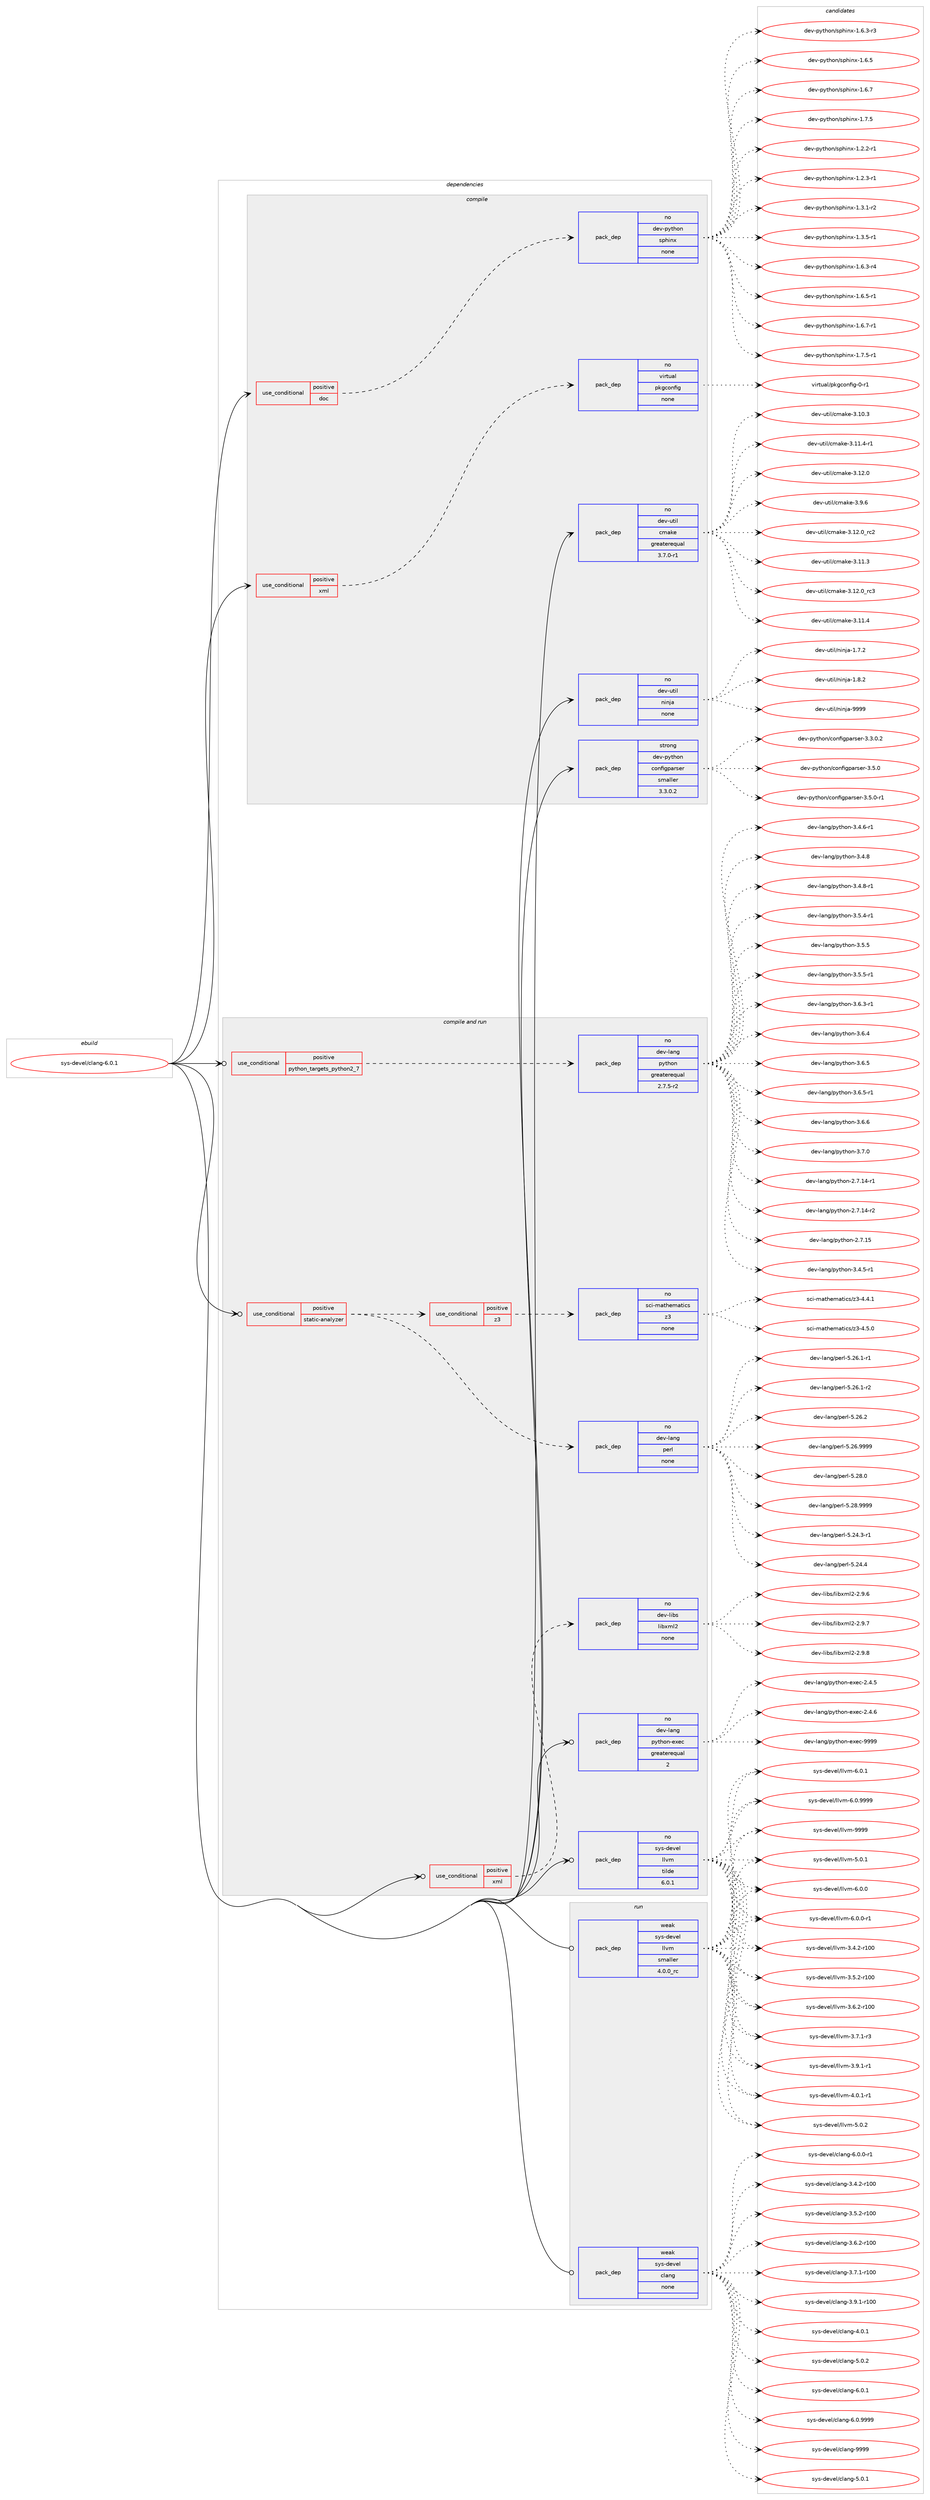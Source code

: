 digraph prolog {

# *************
# Graph options
# *************

newrank=true;
concentrate=true;
compound=true;
graph [rankdir=LR,fontname=Helvetica,fontsize=10,ranksep=1.5];#, ranksep=2.5, nodesep=0.2];
edge  [arrowhead=vee];
node  [fontname=Helvetica,fontsize=10];

# **********
# The ebuild
# **********

subgraph cluster_leftcol {
color=gray;
rank=same;
label=<<i>ebuild</i>>;
id [label="sys-devel/clang-6.0.1", color=red, width=4, href="../sys-devel/clang-6.0.1.svg"];
}

# ****************
# The dependencies
# ****************

subgraph cluster_midcol {
color=gray;
label=<<i>dependencies</i>>;
subgraph cluster_compile {
fillcolor="#eeeeee";
style=filled;
label=<<i>compile</i>>;
subgraph cond692 {
dependency3892 [label=<<TABLE BORDER="0" CELLBORDER="1" CELLSPACING="0" CELLPADDING="4"><TR><TD ROWSPAN="3" CELLPADDING="10">use_conditional</TD></TR><TR><TD>positive</TD></TR><TR><TD>doc</TD></TR></TABLE>>, shape=none, color=red];
subgraph pack3146 {
dependency3893 [label=<<TABLE BORDER="0" CELLBORDER="1" CELLSPACING="0" CELLPADDING="4" WIDTH="220"><TR><TD ROWSPAN="6" CELLPADDING="30">pack_dep</TD></TR><TR><TD WIDTH="110">no</TD></TR><TR><TD>dev-python</TD></TR><TR><TD>sphinx</TD></TR><TR><TD>none</TD></TR><TR><TD></TD></TR></TABLE>>, shape=none, color=blue];
}
dependency3892:e -> dependency3893:w [weight=20,style="dashed",arrowhead="vee"];
}
id:e -> dependency3892:w [weight=20,style="solid",arrowhead="vee"];
subgraph cond693 {
dependency3894 [label=<<TABLE BORDER="0" CELLBORDER="1" CELLSPACING="0" CELLPADDING="4"><TR><TD ROWSPAN="3" CELLPADDING="10">use_conditional</TD></TR><TR><TD>positive</TD></TR><TR><TD>xml</TD></TR></TABLE>>, shape=none, color=red];
subgraph pack3147 {
dependency3895 [label=<<TABLE BORDER="0" CELLBORDER="1" CELLSPACING="0" CELLPADDING="4" WIDTH="220"><TR><TD ROWSPAN="6" CELLPADDING="30">pack_dep</TD></TR><TR><TD WIDTH="110">no</TD></TR><TR><TD>virtual</TD></TR><TR><TD>pkgconfig</TD></TR><TR><TD>none</TD></TR><TR><TD></TD></TR></TABLE>>, shape=none, color=blue];
}
dependency3894:e -> dependency3895:w [weight=20,style="dashed",arrowhead="vee"];
}
id:e -> dependency3894:w [weight=20,style="solid",arrowhead="vee"];
subgraph pack3148 {
dependency3896 [label=<<TABLE BORDER="0" CELLBORDER="1" CELLSPACING="0" CELLPADDING="4" WIDTH="220"><TR><TD ROWSPAN="6" CELLPADDING="30">pack_dep</TD></TR><TR><TD WIDTH="110">no</TD></TR><TR><TD>dev-util</TD></TR><TR><TD>cmake</TD></TR><TR><TD>greaterequal</TD></TR><TR><TD>3.7.0-r1</TD></TR></TABLE>>, shape=none, color=blue];
}
id:e -> dependency3896:w [weight=20,style="solid",arrowhead="vee"];
subgraph pack3149 {
dependency3897 [label=<<TABLE BORDER="0" CELLBORDER="1" CELLSPACING="0" CELLPADDING="4" WIDTH="220"><TR><TD ROWSPAN="6" CELLPADDING="30">pack_dep</TD></TR><TR><TD WIDTH="110">no</TD></TR><TR><TD>dev-util</TD></TR><TR><TD>ninja</TD></TR><TR><TD>none</TD></TR><TR><TD></TD></TR></TABLE>>, shape=none, color=blue];
}
id:e -> dependency3897:w [weight=20,style="solid",arrowhead="vee"];
subgraph pack3150 {
dependency3898 [label=<<TABLE BORDER="0" CELLBORDER="1" CELLSPACING="0" CELLPADDING="4" WIDTH="220"><TR><TD ROWSPAN="6" CELLPADDING="30">pack_dep</TD></TR><TR><TD WIDTH="110">strong</TD></TR><TR><TD>dev-python</TD></TR><TR><TD>configparser</TD></TR><TR><TD>smaller</TD></TR><TR><TD>3.3.0.2</TD></TR></TABLE>>, shape=none, color=blue];
}
id:e -> dependency3898:w [weight=20,style="solid",arrowhead="vee"];
}
subgraph cluster_compileandrun {
fillcolor="#eeeeee";
style=filled;
label=<<i>compile and run</i>>;
subgraph cond694 {
dependency3899 [label=<<TABLE BORDER="0" CELLBORDER="1" CELLSPACING="0" CELLPADDING="4"><TR><TD ROWSPAN="3" CELLPADDING="10">use_conditional</TD></TR><TR><TD>positive</TD></TR><TR><TD>python_targets_python2_7</TD></TR></TABLE>>, shape=none, color=red];
subgraph pack3151 {
dependency3900 [label=<<TABLE BORDER="0" CELLBORDER="1" CELLSPACING="0" CELLPADDING="4" WIDTH="220"><TR><TD ROWSPAN="6" CELLPADDING="30">pack_dep</TD></TR><TR><TD WIDTH="110">no</TD></TR><TR><TD>dev-lang</TD></TR><TR><TD>python</TD></TR><TR><TD>greaterequal</TD></TR><TR><TD>2.7.5-r2</TD></TR></TABLE>>, shape=none, color=blue];
}
dependency3899:e -> dependency3900:w [weight=20,style="dashed",arrowhead="vee"];
}
id:e -> dependency3899:w [weight=20,style="solid",arrowhead="odotvee"];
subgraph cond695 {
dependency3901 [label=<<TABLE BORDER="0" CELLBORDER="1" CELLSPACING="0" CELLPADDING="4"><TR><TD ROWSPAN="3" CELLPADDING="10">use_conditional</TD></TR><TR><TD>positive</TD></TR><TR><TD>static-analyzer</TD></TR></TABLE>>, shape=none, color=red];
subgraph pack3152 {
dependency3902 [label=<<TABLE BORDER="0" CELLBORDER="1" CELLSPACING="0" CELLPADDING="4" WIDTH="220"><TR><TD ROWSPAN="6" CELLPADDING="30">pack_dep</TD></TR><TR><TD WIDTH="110">no</TD></TR><TR><TD>dev-lang</TD></TR><TR><TD>perl</TD></TR><TR><TD>none</TD></TR><TR><TD></TD></TR></TABLE>>, shape=none, color=blue];
}
dependency3901:e -> dependency3902:w [weight=20,style="dashed",arrowhead="vee"];
subgraph cond696 {
dependency3903 [label=<<TABLE BORDER="0" CELLBORDER="1" CELLSPACING="0" CELLPADDING="4"><TR><TD ROWSPAN="3" CELLPADDING="10">use_conditional</TD></TR><TR><TD>positive</TD></TR><TR><TD>z3</TD></TR></TABLE>>, shape=none, color=red];
subgraph pack3153 {
dependency3904 [label=<<TABLE BORDER="0" CELLBORDER="1" CELLSPACING="0" CELLPADDING="4" WIDTH="220"><TR><TD ROWSPAN="6" CELLPADDING="30">pack_dep</TD></TR><TR><TD WIDTH="110">no</TD></TR><TR><TD>sci-mathematics</TD></TR><TR><TD>z3</TD></TR><TR><TD>none</TD></TR><TR><TD></TD></TR></TABLE>>, shape=none, color=blue];
}
dependency3903:e -> dependency3904:w [weight=20,style="dashed",arrowhead="vee"];
}
dependency3901:e -> dependency3903:w [weight=20,style="dashed",arrowhead="vee"];
}
id:e -> dependency3901:w [weight=20,style="solid",arrowhead="odotvee"];
subgraph cond697 {
dependency3905 [label=<<TABLE BORDER="0" CELLBORDER="1" CELLSPACING="0" CELLPADDING="4"><TR><TD ROWSPAN="3" CELLPADDING="10">use_conditional</TD></TR><TR><TD>positive</TD></TR><TR><TD>xml</TD></TR></TABLE>>, shape=none, color=red];
subgraph pack3154 {
dependency3906 [label=<<TABLE BORDER="0" CELLBORDER="1" CELLSPACING="0" CELLPADDING="4" WIDTH="220"><TR><TD ROWSPAN="6" CELLPADDING="30">pack_dep</TD></TR><TR><TD WIDTH="110">no</TD></TR><TR><TD>dev-libs</TD></TR><TR><TD>libxml2</TD></TR><TR><TD>none</TD></TR><TR><TD></TD></TR></TABLE>>, shape=none, color=blue];
}
dependency3905:e -> dependency3906:w [weight=20,style="dashed",arrowhead="vee"];
}
id:e -> dependency3905:w [weight=20,style="solid",arrowhead="odotvee"];
subgraph pack3155 {
dependency3907 [label=<<TABLE BORDER="0" CELLBORDER="1" CELLSPACING="0" CELLPADDING="4" WIDTH="220"><TR><TD ROWSPAN="6" CELLPADDING="30">pack_dep</TD></TR><TR><TD WIDTH="110">no</TD></TR><TR><TD>dev-lang</TD></TR><TR><TD>python-exec</TD></TR><TR><TD>greaterequal</TD></TR><TR><TD>2</TD></TR></TABLE>>, shape=none, color=blue];
}
id:e -> dependency3907:w [weight=20,style="solid",arrowhead="odotvee"];
subgraph pack3156 {
dependency3908 [label=<<TABLE BORDER="0" CELLBORDER="1" CELLSPACING="0" CELLPADDING="4" WIDTH="220"><TR><TD ROWSPAN="6" CELLPADDING="30">pack_dep</TD></TR><TR><TD WIDTH="110">no</TD></TR><TR><TD>sys-devel</TD></TR><TR><TD>llvm</TD></TR><TR><TD>tilde</TD></TR><TR><TD>6.0.1</TD></TR></TABLE>>, shape=none, color=blue];
}
id:e -> dependency3908:w [weight=20,style="solid",arrowhead="odotvee"];
}
subgraph cluster_run {
fillcolor="#eeeeee";
style=filled;
label=<<i>run</i>>;
subgraph pack3157 {
dependency3909 [label=<<TABLE BORDER="0" CELLBORDER="1" CELLSPACING="0" CELLPADDING="4" WIDTH="220"><TR><TD ROWSPAN="6" CELLPADDING="30">pack_dep</TD></TR><TR><TD WIDTH="110">weak</TD></TR><TR><TD>sys-devel</TD></TR><TR><TD>clang</TD></TR><TR><TD>none</TD></TR><TR><TD></TD></TR></TABLE>>, shape=none, color=blue];
}
id:e -> dependency3909:w [weight=20,style="solid",arrowhead="odot"];
subgraph pack3158 {
dependency3910 [label=<<TABLE BORDER="0" CELLBORDER="1" CELLSPACING="0" CELLPADDING="4" WIDTH="220"><TR><TD ROWSPAN="6" CELLPADDING="30">pack_dep</TD></TR><TR><TD WIDTH="110">weak</TD></TR><TR><TD>sys-devel</TD></TR><TR><TD>llvm</TD></TR><TR><TD>smaller</TD></TR><TR><TD>4.0.0_rc</TD></TR></TABLE>>, shape=none, color=blue];
}
id:e -> dependency3910:w [weight=20,style="solid",arrowhead="odot"];
}
}

# **************
# The candidates
# **************

subgraph cluster_choices {
rank=same;
color=gray;
label=<<i>candidates</i>>;

subgraph choice3146 {
color=black;
nodesep=1;
choice10010111845112121116104111110471151121041051101204549465446514511451 [label="dev-python/sphinx-1.6.3-r3", color=red, width=4,href="../dev-python/sphinx-1.6.3-r3.svg"];
choice1001011184511212111610411111047115112104105110120454946544653 [label="dev-python/sphinx-1.6.5", color=red, width=4,href="../dev-python/sphinx-1.6.5.svg"];
choice1001011184511212111610411111047115112104105110120454946544655 [label="dev-python/sphinx-1.6.7", color=red, width=4,href="../dev-python/sphinx-1.6.7.svg"];
choice1001011184511212111610411111047115112104105110120454946554653 [label="dev-python/sphinx-1.7.5", color=red, width=4,href="../dev-python/sphinx-1.7.5.svg"];
choice10010111845112121116104111110471151121041051101204549465046504511449 [label="dev-python/sphinx-1.2.2-r1", color=red, width=4,href="../dev-python/sphinx-1.2.2-r1.svg"];
choice10010111845112121116104111110471151121041051101204549465046514511449 [label="dev-python/sphinx-1.2.3-r1", color=red, width=4,href="../dev-python/sphinx-1.2.3-r1.svg"];
choice10010111845112121116104111110471151121041051101204549465146494511450 [label="dev-python/sphinx-1.3.1-r2", color=red, width=4,href="../dev-python/sphinx-1.3.1-r2.svg"];
choice10010111845112121116104111110471151121041051101204549465146534511449 [label="dev-python/sphinx-1.3.5-r1", color=red, width=4,href="../dev-python/sphinx-1.3.5-r1.svg"];
choice10010111845112121116104111110471151121041051101204549465446514511452 [label="dev-python/sphinx-1.6.3-r4", color=red, width=4,href="../dev-python/sphinx-1.6.3-r4.svg"];
choice10010111845112121116104111110471151121041051101204549465446534511449 [label="dev-python/sphinx-1.6.5-r1", color=red, width=4,href="../dev-python/sphinx-1.6.5-r1.svg"];
choice10010111845112121116104111110471151121041051101204549465446554511449 [label="dev-python/sphinx-1.6.7-r1", color=red, width=4,href="../dev-python/sphinx-1.6.7-r1.svg"];
choice10010111845112121116104111110471151121041051101204549465546534511449 [label="dev-python/sphinx-1.7.5-r1", color=red, width=4,href="../dev-python/sphinx-1.7.5-r1.svg"];
dependency3893:e -> choice10010111845112121116104111110471151121041051101204549465446514511451:w [style=dotted,weight="100"];
dependency3893:e -> choice1001011184511212111610411111047115112104105110120454946544653:w [style=dotted,weight="100"];
dependency3893:e -> choice1001011184511212111610411111047115112104105110120454946544655:w [style=dotted,weight="100"];
dependency3893:e -> choice1001011184511212111610411111047115112104105110120454946554653:w [style=dotted,weight="100"];
dependency3893:e -> choice10010111845112121116104111110471151121041051101204549465046504511449:w [style=dotted,weight="100"];
dependency3893:e -> choice10010111845112121116104111110471151121041051101204549465046514511449:w [style=dotted,weight="100"];
dependency3893:e -> choice10010111845112121116104111110471151121041051101204549465146494511450:w [style=dotted,weight="100"];
dependency3893:e -> choice10010111845112121116104111110471151121041051101204549465146534511449:w [style=dotted,weight="100"];
dependency3893:e -> choice10010111845112121116104111110471151121041051101204549465446514511452:w [style=dotted,weight="100"];
dependency3893:e -> choice10010111845112121116104111110471151121041051101204549465446534511449:w [style=dotted,weight="100"];
dependency3893:e -> choice10010111845112121116104111110471151121041051101204549465446554511449:w [style=dotted,weight="100"];
dependency3893:e -> choice10010111845112121116104111110471151121041051101204549465546534511449:w [style=dotted,weight="100"];
}
subgraph choice3147 {
color=black;
nodesep=1;
choice11810511411611797108471121071039911111010210510345484511449 [label="virtual/pkgconfig-0-r1", color=red, width=4,href="../virtual/pkgconfig-0-r1.svg"];
dependency3895:e -> choice11810511411611797108471121071039911111010210510345484511449:w [style=dotted,weight="100"];
}
subgraph choice3148 {
color=black;
nodesep=1;
choice1001011184511711610510847991099710710145514649504648951149950 [label="dev-util/cmake-3.12.0_rc2", color=red, width=4,href="../dev-util/cmake-3.12.0_rc2.svg"];
choice1001011184511711610510847991099710710145514649494651 [label="dev-util/cmake-3.11.3", color=red, width=4,href="../dev-util/cmake-3.11.3.svg"];
choice1001011184511711610510847991099710710145514649504648951149951 [label="dev-util/cmake-3.12.0_rc3", color=red, width=4,href="../dev-util/cmake-3.12.0_rc3.svg"];
choice1001011184511711610510847991099710710145514649494652 [label="dev-util/cmake-3.11.4", color=red, width=4,href="../dev-util/cmake-3.11.4.svg"];
choice1001011184511711610510847991099710710145514649484651 [label="dev-util/cmake-3.10.3", color=red, width=4,href="../dev-util/cmake-3.10.3.svg"];
choice10010111845117116105108479910997107101455146494946524511449 [label="dev-util/cmake-3.11.4-r1", color=red, width=4,href="../dev-util/cmake-3.11.4-r1.svg"];
choice1001011184511711610510847991099710710145514649504648 [label="dev-util/cmake-3.12.0", color=red, width=4,href="../dev-util/cmake-3.12.0.svg"];
choice10010111845117116105108479910997107101455146574654 [label="dev-util/cmake-3.9.6", color=red, width=4,href="../dev-util/cmake-3.9.6.svg"];
dependency3896:e -> choice1001011184511711610510847991099710710145514649504648951149950:w [style=dotted,weight="100"];
dependency3896:e -> choice1001011184511711610510847991099710710145514649494651:w [style=dotted,weight="100"];
dependency3896:e -> choice1001011184511711610510847991099710710145514649504648951149951:w [style=dotted,weight="100"];
dependency3896:e -> choice1001011184511711610510847991099710710145514649494652:w [style=dotted,weight="100"];
dependency3896:e -> choice1001011184511711610510847991099710710145514649484651:w [style=dotted,weight="100"];
dependency3896:e -> choice10010111845117116105108479910997107101455146494946524511449:w [style=dotted,weight="100"];
dependency3896:e -> choice1001011184511711610510847991099710710145514649504648:w [style=dotted,weight="100"];
dependency3896:e -> choice10010111845117116105108479910997107101455146574654:w [style=dotted,weight="100"];
}
subgraph choice3149 {
color=black;
nodesep=1;
choice100101118451171161051084711010511010697454946554650 [label="dev-util/ninja-1.7.2", color=red, width=4,href="../dev-util/ninja-1.7.2.svg"];
choice100101118451171161051084711010511010697454946564650 [label="dev-util/ninja-1.8.2", color=red, width=4,href="../dev-util/ninja-1.8.2.svg"];
choice1001011184511711610510847110105110106974557575757 [label="dev-util/ninja-9999", color=red, width=4,href="../dev-util/ninja-9999.svg"];
dependency3897:e -> choice100101118451171161051084711010511010697454946554650:w [style=dotted,weight="100"];
dependency3897:e -> choice100101118451171161051084711010511010697454946564650:w [style=dotted,weight="100"];
dependency3897:e -> choice1001011184511711610510847110105110106974557575757:w [style=dotted,weight="100"];
}
subgraph choice3150 {
color=black;
nodesep=1;
choice100101118451121211161041111104799111110102105103112971141151011144551465146484650 [label="dev-python/configparser-3.3.0.2", color=red, width=4,href="../dev-python/configparser-3.3.0.2.svg"];
choice10010111845112121116104111110479911111010210510311297114115101114455146534648 [label="dev-python/configparser-3.5.0", color=red, width=4,href="../dev-python/configparser-3.5.0.svg"];
choice100101118451121211161041111104799111110102105103112971141151011144551465346484511449 [label="dev-python/configparser-3.5.0-r1", color=red, width=4,href="../dev-python/configparser-3.5.0-r1.svg"];
dependency3898:e -> choice100101118451121211161041111104799111110102105103112971141151011144551465146484650:w [style=dotted,weight="100"];
dependency3898:e -> choice10010111845112121116104111110479911111010210510311297114115101114455146534648:w [style=dotted,weight="100"];
dependency3898:e -> choice100101118451121211161041111104799111110102105103112971141151011144551465346484511449:w [style=dotted,weight="100"];
}
subgraph choice3151 {
color=black;
nodesep=1;
choice100101118451089711010347112121116104111110455046554649524511449 [label="dev-lang/python-2.7.14-r1", color=red, width=4,href="../dev-lang/python-2.7.14-r1.svg"];
choice100101118451089711010347112121116104111110455046554649524511450 [label="dev-lang/python-2.7.14-r2", color=red, width=4,href="../dev-lang/python-2.7.14-r2.svg"];
choice10010111845108971101034711212111610411111045504655464953 [label="dev-lang/python-2.7.15", color=red, width=4,href="../dev-lang/python-2.7.15.svg"];
choice1001011184510897110103471121211161041111104551465246534511449 [label="dev-lang/python-3.4.5-r1", color=red, width=4,href="../dev-lang/python-3.4.5-r1.svg"];
choice1001011184510897110103471121211161041111104551465246544511449 [label="dev-lang/python-3.4.6-r1", color=red, width=4,href="../dev-lang/python-3.4.6-r1.svg"];
choice100101118451089711010347112121116104111110455146524656 [label="dev-lang/python-3.4.8", color=red, width=4,href="../dev-lang/python-3.4.8.svg"];
choice1001011184510897110103471121211161041111104551465246564511449 [label="dev-lang/python-3.4.8-r1", color=red, width=4,href="../dev-lang/python-3.4.8-r1.svg"];
choice1001011184510897110103471121211161041111104551465346524511449 [label="dev-lang/python-3.5.4-r1", color=red, width=4,href="../dev-lang/python-3.5.4-r1.svg"];
choice100101118451089711010347112121116104111110455146534653 [label="dev-lang/python-3.5.5", color=red, width=4,href="../dev-lang/python-3.5.5.svg"];
choice1001011184510897110103471121211161041111104551465346534511449 [label="dev-lang/python-3.5.5-r1", color=red, width=4,href="../dev-lang/python-3.5.5-r1.svg"];
choice1001011184510897110103471121211161041111104551465446514511449 [label="dev-lang/python-3.6.3-r1", color=red, width=4,href="../dev-lang/python-3.6.3-r1.svg"];
choice100101118451089711010347112121116104111110455146544652 [label="dev-lang/python-3.6.4", color=red, width=4,href="../dev-lang/python-3.6.4.svg"];
choice100101118451089711010347112121116104111110455146544653 [label="dev-lang/python-3.6.5", color=red, width=4,href="../dev-lang/python-3.6.5.svg"];
choice1001011184510897110103471121211161041111104551465446534511449 [label="dev-lang/python-3.6.5-r1", color=red, width=4,href="../dev-lang/python-3.6.5-r1.svg"];
choice100101118451089711010347112121116104111110455146544654 [label="dev-lang/python-3.6.6", color=red, width=4,href="../dev-lang/python-3.6.6.svg"];
choice100101118451089711010347112121116104111110455146554648 [label="dev-lang/python-3.7.0", color=red, width=4,href="../dev-lang/python-3.7.0.svg"];
dependency3900:e -> choice100101118451089711010347112121116104111110455046554649524511449:w [style=dotted,weight="100"];
dependency3900:e -> choice100101118451089711010347112121116104111110455046554649524511450:w [style=dotted,weight="100"];
dependency3900:e -> choice10010111845108971101034711212111610411111045504655464953:w [style=dotted,weight="100"];
dependency3900:e -> choice1001011184510897110103471121211161041111104551465246534511449:w [style=dotted,weight="100"];
dependency3900:e -> choice1001011184510897110103471121211161041111104551465246544511449:w [style=dotted,weight="100"];
dependency3900:e -> choice100101118451089711010347112121116104111110455146524656:w [style=dotted,weight="100"];
dependency3900:e -> choice1001011184510897110103471121211161041111104551465246564511449:w [style=dotted,weight="100"];
dependency3900:e -> choice1001011184510897110103471121211161041111104551465346524511449:w [style=dotted,weight="100"];
dependency3900:e -> choice100101118451089711010347112121116104111110455146534653:w [style=dotted,weight="100"];
dependency3900:e -> choice1001011184510897110103471121211161041111104551465346534511449:w [style=dotted,weight="100"];
dependency3900:e -> choice1001011184510897110103471121211161041111104551465446514511449:w [style=dotted,weight="100"];
dependency3900:e -> choice100101118451089711010347112121116104111110455146544652:w [style=dotted,weight="100"];
dependency3900:e -> choice100101118451089711010347112121116104111110455146544653:w [style=dotted,weight="100"];
dependency3900:e -> choice1001011184510897110103471121211161041111104551465446534511449:w [style=dotted,weight="100"];
dependency3900:e -> choice100101118451089711010347112121116104111110455146544654:w [style=dotted,weight="100"];
dependency3900:e -> choice100101118451089711010347112121116104111110455146554648:w [style=dotted,weight="100"];
}
subgraph choice3152 {
color=black;
nodesep=1;
choice100101118451089711010347112101114108455346505246514511449 [label="dev-lang/perl-5.24.3-r1", color=red, width=4,href="../dev-lang/perl-5.24.3-r1.svg"];
choice10010111845108971101034711210111410845534650524652 [label="dev-lang/perl-5.24.4", color=red, width=4,href="../dev-lang/perl-5.24.4.svg"];
choice100101118451089711010347112101114108455346505446494511449 [label="dev-lang/perl-5.26.1-r1", color=red, width=4,href="../dev-lang/perl-5.26.1-r1.svg"];
choice100101118451089711010347112101114108455346505446494511450 [label="dev-lang/perl-5.26.1-r2", color=red, width=4,href="../dev-lang/perl-5.26.1-r2.svg"];
choice10010111845108971101034711210111410845534650544650 [label="dev-lang/perl-5.26.2", color=red, width=4,href="../dev-lang/perl-5.26.2.svg"];
choice10010111845108971101034711210111410845534650544657575757 [label="dev-lang/perl-5.26.9999", color=red, width=4,href="../dev-lang/perl-5.26.9999.svg"];
choice10010111845108971101034711210111410845534650564648 [label="dev-lang/perl-5.28.0", color=red, width=4,href="../dev-lang/perl-5.28.0.svg"];
choice10010111845108971101034711210111410845534650564657575757 [label="dev-lang/perl-5.28.9999", color=red, width=4,href="../dev-lang/perl-5.28.9999.svg"];
dependency3902:e -> choice100101118451089711010347112101114108455346505246514511449:w [style=dotted,weight="100"];
dependency3902:e -> choice10010111845108971101034711210111410845534650524652:w [style=dotted,weight="100"];
dependency3902:e -> choice100101118451089711010347112101114108455346505446494511449:w [style=dotted,weight="100"];
dependency3902:e -> choice100101118451089711010347112101114108455346505446494511450:w [style=dotted,weight="100"];
dependency3902:e -> choice10010111845108971101034711210111410845534650544650:w [style=dotted,weight="100"];
dependency3902:e -> choice10010111845108971101034711210111410845534650544657575757:w [style=dotted,weight="100"];
dependency3902:e -> choice10010111845108971101034711210111410845534650564648:w [style=dotted,weight="100"];
dependency3902:e -> choice10010111845108971101034711210111410845534650564657575757:w [style=dotted,weight="100"];
}
subgraph choice3153 {
color=black;
nodesep=1;
choice11599105451099711610410110997116105991154712251455246524649 [label="sci-mathematics/z3-4.4.1", color=red, width=4,href="../sci-mathematics/z3-4.4.1.svg"];
choice11599105451099711610410110997116105991154712251455246534648 [label="sci-mathematics/z3-4.5.0", color=red, width=4,href="../sci-mathematics/z3-4.5.0.svg"];
dependency3904:e -> choice11599105451099711610410110997116105991154712251455246524649:w [style=dotted,weight="100"];
dependency3904:e -> choice11599105451099711610410110997116105991154712251455246534648:w [style=dotted,weight="100"];
}
subgraph choice3154 {
color=black;
nodesep=1;
choice1001011184510810598115471081059812010910850455046574654 [label="dev-libs/libxml2-2.9.6", color=red, width=4,href="../dev-libs/libxml2-2.9.6.svg"];
choice1001011184510810598115471081059812010910850455046574655 [label="dev-libs/libxml2-2.9.7", color=red, width=4,href="../dev-libs/libxml2-2.9.7.svg"];
choice1001011184510810598115471081059812010910850455046574656 [label="dev-libs/libxml2-2.9.8", color=red, width=4,href="../dev-libs/libxml2-2.9.8.svg"];
dependency3906:e -> choice1001011184510810598115471081059812010910850455046574654:w [style=dotted,weight="100"];
dependency3906:e -> choice1001011184510810598115471081059812010910850455046574655:w [style=dotted,weight="100"];
dependency3906:e -> choice1001011184510810598115471081059812010910850455046574656:w [style=dotted,weight="100"];
}
subgraph choice3155 {
color=black;
nodesep=1;
choice1001011184510897110103471121211161041111104510112010199455046524653 [label="dev-lang/python-exec-2.4.5", color=red, width=4,href="../dev-lang/python-exec-2.4.5.svg"];
choice1001011184510897110103471121211161041111104510112010199455046524654 [label="dev-lang/python-exec-2.4.6", color=red, width=4,href="../dev-lang/python-exec-2.4.6.svg"];
choice10010111845108971101034711212111610411111045101120101994557575757 [label="dev-lang/python-exec-9999", color=red, width=4,href="../dev-lang/python-exec-9999.svg"];
dependency3907:e -> choice1001011184510897110103471121211161041111104510112010199455046524653:w [style=dotted,weight="100"];
dependency3907:e -> choice1001011184510897110103471121211161041111104510112010199455046524654:w [style=dotted,weight="100"];
dependency3907:e -> choice10010111845108971101034711212111610411111045101120101994557575757:w [style=dotted,weight="100"];
}
subgraph choice3156 {
color=black;
nodesep=1;
choice1151211154510010111810110847108108118109455346484649 [label="sys-devel/llvm-5.0.1", color=red, width=4,href="../sys-devel/llvm-5.0.1.svg"];
choice1151211154510010111810110847108108118109455446484648 [label="sys-devel/llvm-6.0.0", color=red, width=4,href="../sys-devel/llvm-6.0.0.svg"];
choice11512111545100101118101108471081081181094554464846484511449 [label="sys-devel/llvm-6.0.0-r1", color=red, width=4,href="../sys-devel/llvm-6.0.0-r1.svg"];
choice115121115451001011181011084710810811810945514652465045114494848 [label="sys-devel/llvm-3.4.2-r100", color=red, width=4,href="../sys-devel/llvm-3.4.2-r100.svg"];
choice115121115451001011181011084710810811810945514653465045114494848 [label="sys-devel/llvm-3.5.2-r100", color=red, width=4,href="../sys-devel/llvm-3.5.2-r100.svg"];
choice115121115451001011181011084710810811810945514654465045114494848 [label="sys-devel/llvm-3.6.2-r100", color=red, width=4,href="../sys-devel/llvm-3.6.2-r100.svg"];
choice11512111545100101118101108471081081181094551465546494511451 [label="sys-devel/llvm-3.7.1-r3", color=red, width=4,href="../sys-devel/llvm-3.7.1-r3.svg"];
choice11512111545100101118101108471081081181094551465746494511449 [label="sys-devel/llvm-3.9.1-r1", color=red, width=4,href="../sys-devel/llvm-3.9.1-r1.svg"];
choice11512111545100101118101108471081081181094552464846494511449 [label="sys-devel/llvm-4.0.1-r1", color=red, width=4,href="../sys-devel/llvm-4.0.1-r1.svg"];
choice1151211154510010111810110847108108118109455346484650 [label="sys-devel/llvm-5.0.2", color=red, width=4,href="../sys-devel/llvm-5.0.2.svg"];
choice1151211154510010111810110847108108118109455446484649 [label="sys-devel/llvm-6.0.1", color=red, width=4,href="../sys-devel/llvm-6.0.1.svg"];
choice1151211154510010111810110847108108118109455446484657575757 [label="sys-devel/llvm-6.0.9999", color=red, width=4,href="../sys-devel/llvm-6.0.9999.svg"];
choice11512111545100101118101108471081081181094557575757 [label="sys-devel/llvm-9999", color=red, width=4,href="../sys-devel/llvm-9999.svg"];
dependency3908:e -> choice1151211154510010111810110847108108118109455346484649:w [style=dotted,weight="100"];
dependency3908:e -> choice1151211154510010111810110847108108118109455446484648:w [style=dotted,weight="100"];
dependency3908:e -> choice11512111545100101118101108471081081181094554464846484511449:w [style=dotted,weight="100"];
dependency3908:e -> choice115121115451001011181011084710810811810945514652465045114494848:w [style=dotted,weight="100"];
dependency3908:e -> choice115121115451001011181011084710810811810945514653465045114494848:w [style=dotted,weight="100"];
dependency3908:e -> choice115121115451001011181011084710810811810945514654465045114494848:w [style=dotted,weight="100"];
dependency3908:e -> choice11512111545100101118101108471081081181094551465546494511451:w [style=dotted,weight="100"];
dependency3908:e -> choice11512111545100101118101108471081081181094551465746494511449:w [style=dotted,weight="100"];
dependency3908:e -> choice11512111545100101118101108471081081181094552464846494511449:w [style=dotted,weight="100"];
dependency3908:e -> choice1151211154510010111810110847108108118109455346484650:w [style=dotted,weight="100"];
dependency3908:e -> choice1151211154510010111810110847108108118109455446484649:w [style=dotted,weight="100"];
dependency3908:e -> choice1151211154510010111810110847108108118109455446484657575757:w [style=dotted,weight="100"];
dependency3908:e -> choice11512111545100101118101108471081081181094557575757:w [style=dotted,weight="100"];
}
subgraph choice3157 {
color=black;
nodesep=1;
choice11512111545100101118101108479910897110103455346484649 [label="sys-devel/clang-5.0.1", color=red, width=4,href="../sys-devel/clang-5.0.1.svg"];
choice115121115451001011181011084799108971101034554464846484511449 [label="sys-devel/clang-6.0.0-r1", color=red, width=4,href="../sys-devel/clang-6.0.0-r1.svg"];
choice1151211154510010111810110847991089711010345514652465045114494848 [label="sys-devel/clang-3.4.2-r100", color=red, width=4,href="../sys-devel/clang-3.4.2-r100.svg"];
choice1151211154510010111810110847991089711010345514653465045114494848 [label="sys-devel/clang-3.5.2-r100", color=red, width=4,href="../sys-devel/clang-3.5.2-r100.svg"];
choice1151211154510010111810110847991089711010345514654465045114494848 [label="sys-devel/clang-3.6.2-r100", color=red, width=4,href="../sys-devel/clang-3.6.2-r100.svg"];
choice1151211154510010111810110847991089711010345514655464945114494848 [label="sys-devel/clang-3.7.1-r100", color=red, width=4,href="../sys-devel/clang-3.7.1-r100.svg"];
choice1151211154510010111810110847991089711010345514657464945114494848 [label="sys-devel/clang-3.9.1-r100", color=red, width=4,href="../sys-devel/clang-3.9.1-r100.svg"];
choice11512111545100101118101108479910897110103455246484649 [label="sys-devel/clang-4.0.1", color=red, width=4,href="../sys-devel/clang-4.0.1.svg"];
choice11512111545100101118101108479910897110103455346484650 [label="sys-devel/clang-5.0.2", color=red, width=4,href="../sys-devel/clang-5.0.2.svg"];
choice11512111545100101118101108479910897110103455446484649 [label="sys-devel/clang-6.0.1", color=red, width=4,href="../sys-devel/clang-6.0.1.svg"];
choice11512111545100101118101108479910897110103455446484657575757 [label="sys-devel/clang-6.0.9999", color=red, width=4,href="../sys-devel/clang-6.0.9999.svg"];
choice115121115451001011181011084799108971101034557575757 [label="sys-devel/clang-9999", color=red, width=4,href="../sys-devel/clang-9999.svg"];
dependency3909:e -> choice11512111545100101118101108479910897110103455346484649:w [style=dotted,weight="100"];
dependency3909:e -> choice115121115451001011181011084799108971101034554464846484511449:w [style=dotted,weight="100"];
dependency3909:e -> choice1151211154510010111810110847991089711010345514652465045114494848:w [style=dotted,weight="100"];
dependency3909:e -> choice1151211154510010111810110847991089711010345514653465045114494848:w [style=dotted,weight="100"];
dependency3909:e -> choice1151211154510010111810110847991089711010345514654465045114494848:w [style=dotted,weight="100"];
dependency3909:e -> choice1151211154510010111810110847991089711010345514655464945114494848:w [style=dotted,weight="100"];
dependency3909:e -> choice1151211154510010111810110847991089711010345514657464945114494848:w [style=dotted,weight="100"];
dependency3909:e -> choice11512111545100101118101108479910897110103455246484649:w [style=dotted,weight="100"];
dependency3909:e -> choice11512111545100101118101108479910897110103455346484650:w [style=dotted,weight="100"];
dependency3909:e -> choice11512111545100101118101108479910897110103455446484649:w [style=dotted,weight="100"];
dependency3909:e -> choice11512111545100101118101108479910897110103455446484657575757:w [style=dotted,weight="100"];
dependency3909:e -> choice115121115451001011181011084799108971101034557575757:w [style=dotted,weight="100"];
}
subgraph choice3158 {
color=black;
nodesep=1;
choice1151211154510010111810110847108108118109455346484649 [label="sys-devel/llvm-5.0.1", color=red, width=4,href="../sys-devel/llvm-5.0.1.svg"];
choice1151211154510010111810110847108108118109455446484648 [label="sys-devel/llvm-6.0.0", color=red, width=4,href="../sys-devel/llvm-6.0.0.svg"];
choice11512111545100101118101108471081081181094554464846484511449 [label="sys-devel/llvm-6.0.0-r1", color=red, width=4,href="../sys-devel/llvm-6.0.0-r1.svg"];
choice115121115451001011181011084710810811810945514652465045114494848 [label="sys-devel/llvm-3.4.2-r100", color=red, width=4,href="../sys-devel/llvm-3.4.2-r100.svg"];
choice115121115451001011181011084710810811810945514653465045114494848 [label="sys-devel/llvm-3.5.2-r100", color=red, width=4,href="../sys-devel/llvm-3.5.2-r100.svg"];
choice115121115451001011181011084710810811810945514654465045114494848 [label="sys-devel/llvm-3.6.2-r100", color=red, width=4,href="../sys-devel/llvm-3.6.2-r100.svg"];
choice11512111545100101118101108471081081181094551465546494511451 [label="sys-devel/llvm-3.7.1-r3", color=red, width=4,href="../sys-devel/llvm-3.7.1-r3.svg"];
choice11512111545100101118101108471081081181094551465746494511449 [label="sys-devel/llvm-3.9.1-r1", color=red, width=4,href="../sys-devel/llvm-3.9.1-r1.svg"];
choice11512111545100101118101108471081081181094552464846494511449 [label="sys-devel/llvm-4.0.1-r1", color=red, width=4,href="../sys-devel/llvm-4.0.1-r1.svg"];
choice1151211154510010111810110847108108118109455346484650 [label="sys-devel/llvm-5.0.2", color=red, width=4,href="../sys-devel/llvm-5.0.2.svg"];
choice1151211154510010111810110847108108118109455446484649 [label="sys-devel/llvm-6.0.1", color=red, width=4,href="../sys-devel/llvm-6.0.1.svg"];
choice1151211154510010111810110847108108118109455446484657575757 [label="sys-devel/llvm-6.0.9999", color=red, width=4,href="../sys-devel/llvm-6.0.9999.svg"];
choice11512111545100101118101108471081081181094557575757 [label="sys-devel/llvm-9999", color=red, width=4,href="../sys-devel/llvm-9999.svg"];
dependency3910:e -> choice1151211154510010111810110847108108118109455346484649:w [style=dotted,weight="100"];
dependency3910:e -> choice1151211154510010111810110847108108118109455446484648:w [style=dotted,weight="100"];
dependency3910:e -> choice11512111545100101118101108471081081181094554464846484511449:w [style=dotted,weight="100"];
dependency3910:e -> choice115121115451001011181011084710810811810945514652465045114494848:w [style=dotted,weight="100"];
dependency3910:e -> choice115121115451001011181011084710810811810945514653465045114494848:w [style=dotted,weight="100"];
dependency3910:e -> choice115121115451001011181011084710810811810945514654465045114494848:w [style=dotted,weight="100"];
dependency3910:e -> choice11512111545100101118101108471081081181094551465546494511451:w [style=dotted,weight="100"];
dependency3910:e -> choice11512111545100101118101108471081081181094551465746494511449:w [style=dotted,weight="100"];
dependency3910:e -> choice11512111545100101118101108471081081181094552464846494511449:w [style=dotted,weight="100"];
dependency3910:e -> choice1151211154510010111810110847108108118109455346484650:w [style=dotted,weight="100"];
dependency3910:e -> choice1151211154510010111810110847108108118109455446484649:w [style=dotted,weight="100"];
dependency3910:e -> choice1151211154510010111810110847108108118109455446484657575757:w [style=dotted,weight="100"];
dependency3910:e -> choice11512111545100101118101108471081081181094557575757:w [style=dotted,weight="100"];
}
}

}
